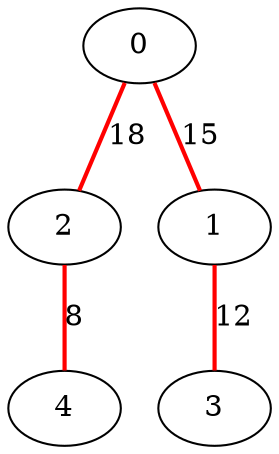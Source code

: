 # 5 4

graph G {
	2 -- 4 [label=8, color=red, style=bold];
	1 -- 3 [label=12, color=red, style=bold];
	0 -- 1 [label=15, color=red, style=bold];
	0 -- 2 [label=18, color=red, style=bold];
}

# MST : 53
